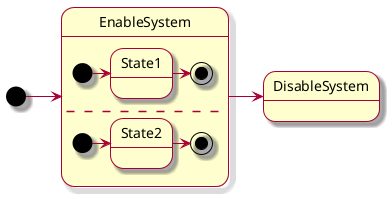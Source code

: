 @startuml
skin rose

[*] -> EnableSystem

state EnableSystem {
  [*] -> State1
  State1 -> [*]

--

  [*] -> State2
  State2 -> [*]
}

EnableSystem -> DisableSystem

@enduml
